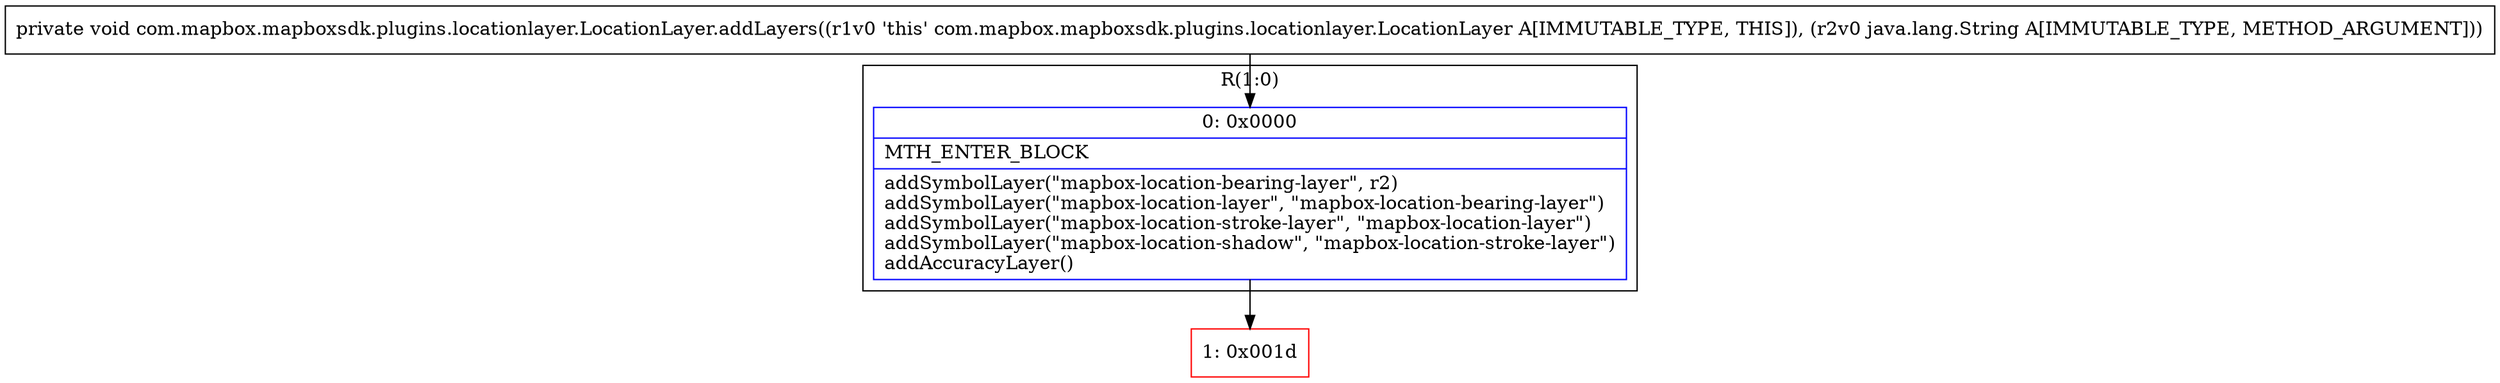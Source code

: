 digraph "CFG forcom.mapbox.mapboxsdk.plugins.locationlayer.LocationLayer.addLayers(Ljava\/lang\/String;)V" {
subgraph cluster_Region_556782855 {
label = "R(1:0)";
node [shape=record,color=blue];
Node_0 [shape=record,label="{0\:\ 0x0000|MTH_ENTER_BLOCK\l|addSymbolLayer(\"mapbox\-location\-bearing\-layer\", r2)\laddSymbolLayer(\"mapbox\-location\-layer\", \"mapbox\-location\-bearing\-layer\")\laddSymbolLayer(\"mapbox\-location\-stroke\-layer\", \"mapbox\-location\-layer\")\laddSymbolLayer(\"mapbox\-location\-shadow\", \"mapbox\-location\-stroke\-layer\")\laddAccuracyLayer()\l}"];
}
Node_1 [shape=record,color=red,label="{1\:\ 0x001d}"];
MethodNode[shape=record,label="{private void com.mapbox.mapboxsdk.plugins.locationlayer.LocationLayer.addLayers((r1v0 'this' com.mapbox.mapboxsdk.plugins.locationlayer.LocationLayer A[IMMUTABLE_TYPE, THIS]), (r2v0 java.lang.String A[IMMUTABLE_TYPE, METHOD_ARGUMENT])) }"];
MethodNode -> Node_0;
Node_0 -> Node_1;
}

